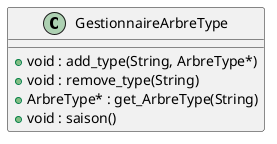@startuml

Class GestionnaireArbreType {


    + void : add_type(String, ArbreType*)
    + void : remove_type(String)
    + ArbreType* : get_ArbreType(String)
    + void : saison()
}


@enduml